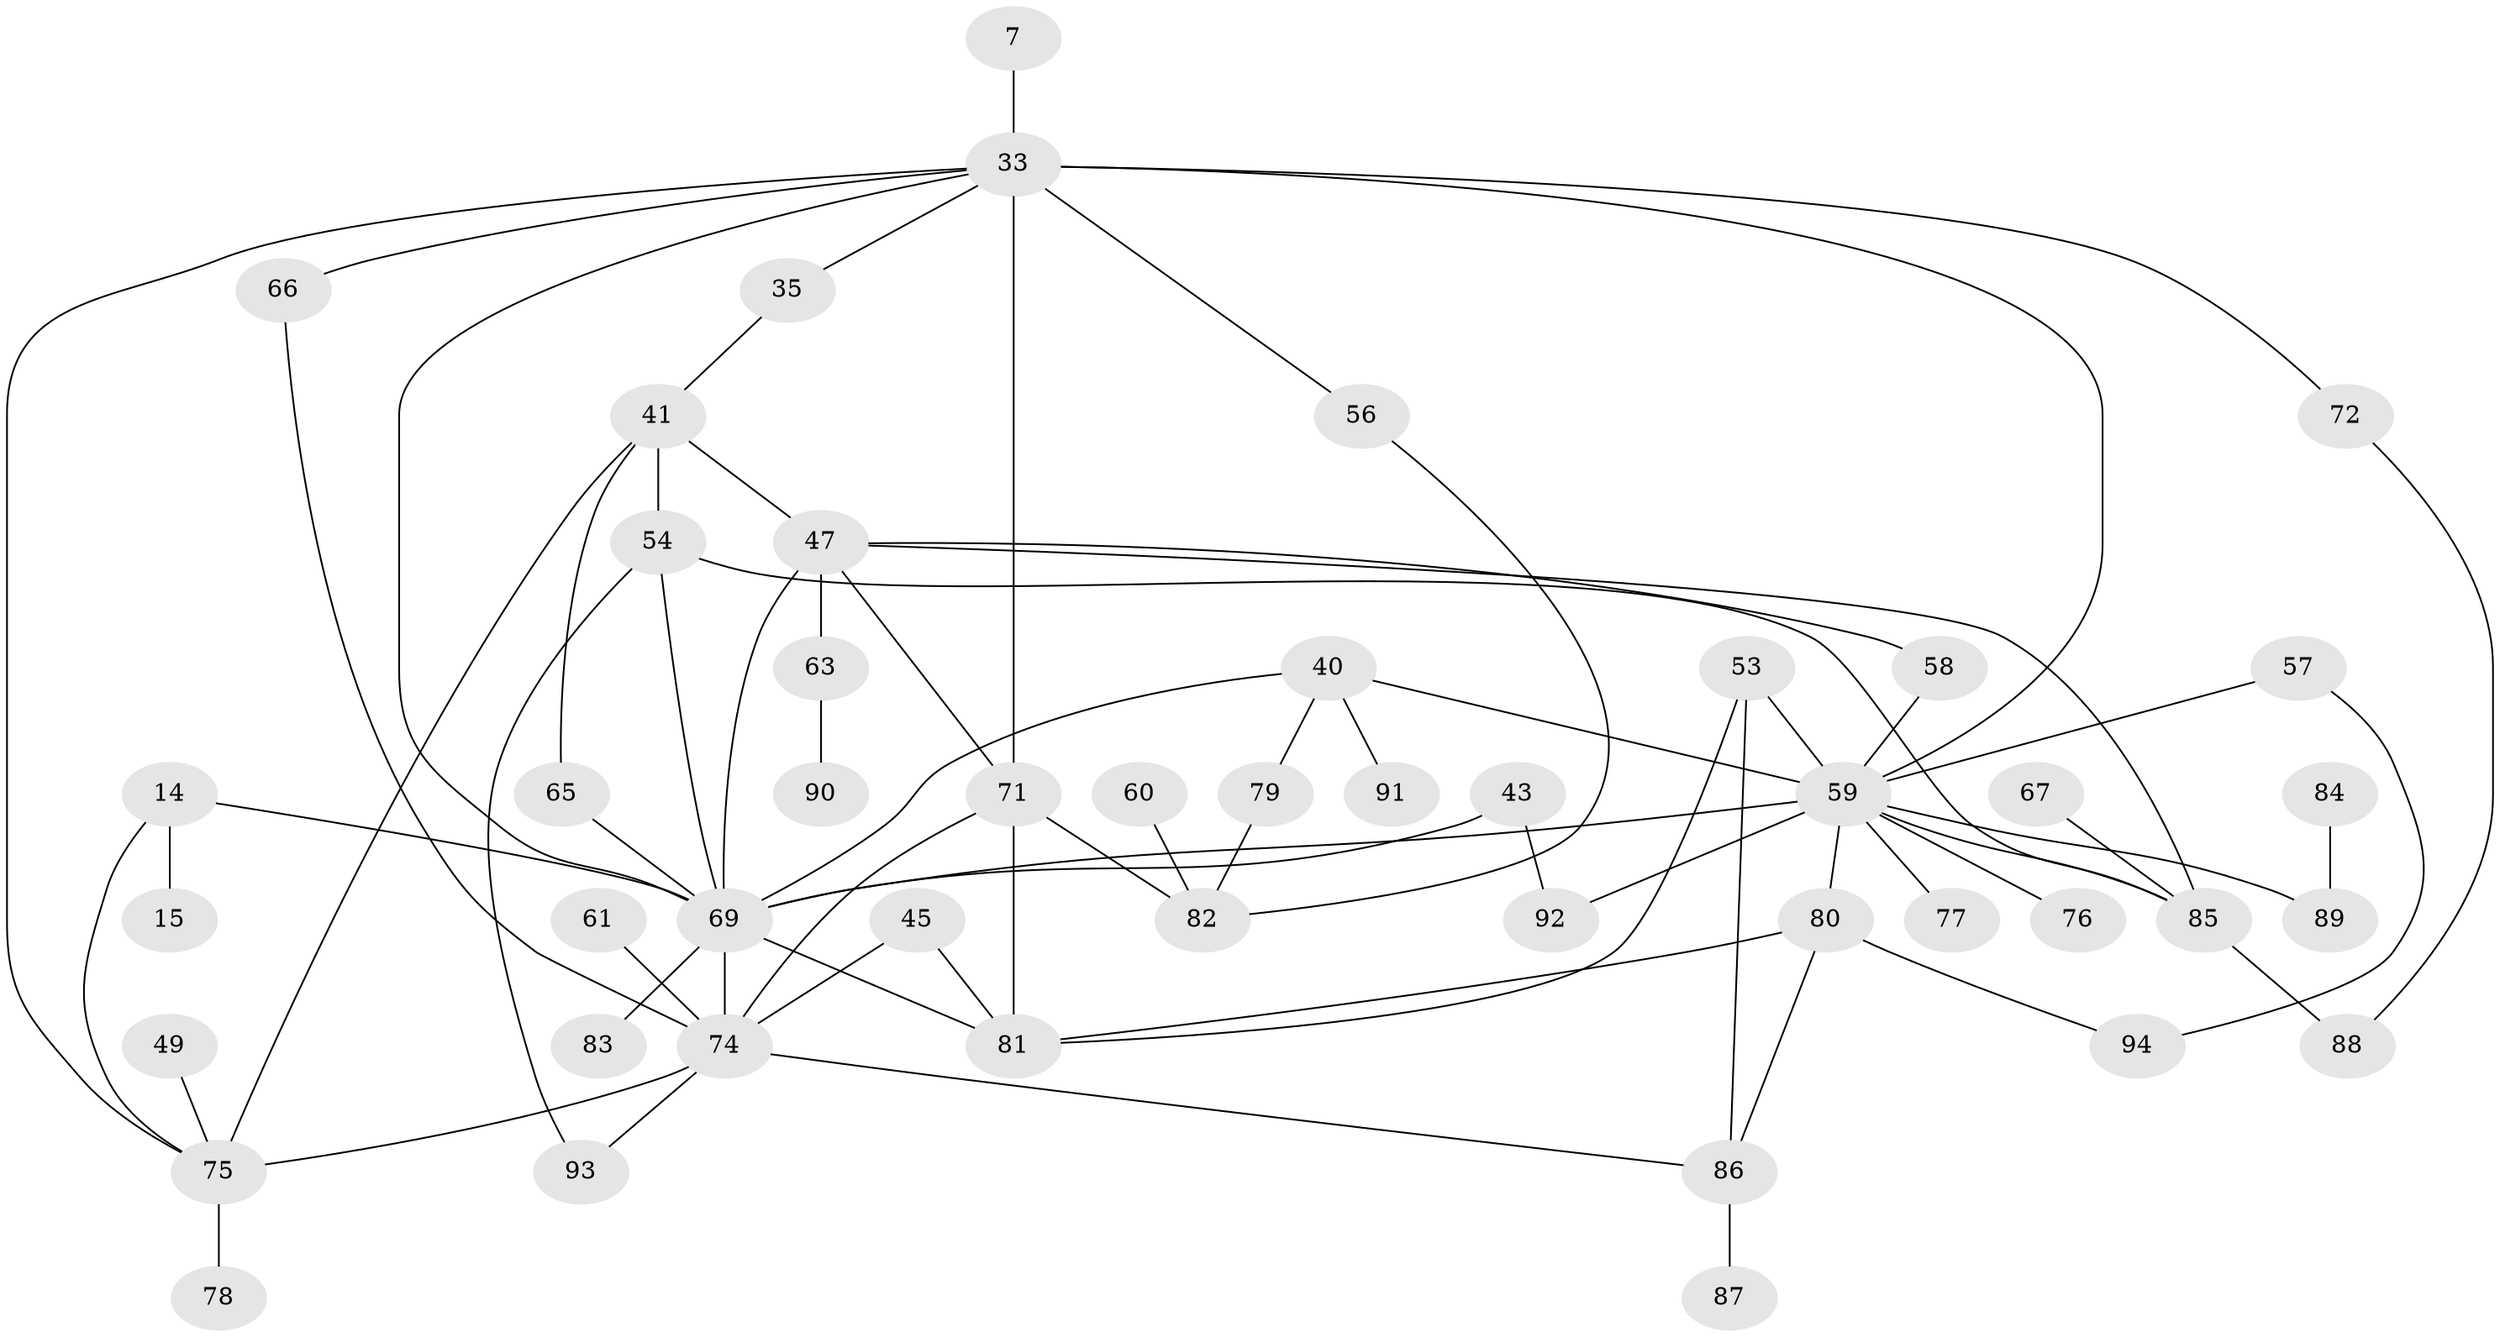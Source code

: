 // original degree distribution, {8: 0.010638297872340425, 6: 0.05319148936170213, 4: 0.14893617021276595, 3: 0.18085106382978725, 7: 0.031914893617021274, 1: 0.22340425531914893, 2: 0.3191489361702128, 5: 0.031914893617021274}
// Generated by graph-tools (version 1.1) at 2025/42/03/09/25 04:42:29]
// undirected, 47 vertices, 72 edges
graph export_dot {
graph [start="1"]
  node [color=gray90,style=filled];
  7;
  14;
  15;
  33 [super="+6"];
  35;
  40;
  41 [super="+18+11"];
  43;
  45;
  47 [super="+24"];
  49;
  53;
  54 [super="+31"];
  56 [super="+55"];
  57 [super="+51"];
  58 [super="+46+52"];
  59 [super="+28+16"];
  60;
  61;
  63;
  65 [super="+4"];
  66;
  67;
  69 [super="+8+1"];
  71 [super="+68+39+27+12"];
  72 [super="+32+44+70"];
  74 [super="+13+50"];
  75 [super="+29+22+19+34"];
  76;
  77;
  78;
  79;
  80 [super="+5+20+23+30+64"];
  81 [super="+42"];
  82 [super="+25"];
  83;
  84;
  85 [super="+48"];
  86 [super="+62"];
  87;
  88;
  89 [super="+36+73"];
  90;
  91;
  92;
  93;
  94;
  7 -- 33;
  14 -- 15;
  14 -- 69 [weight=2];
  14 -- 75;
  33 -- 66;
  33 -- 59 [weight=2];
  33 -- 35;
  33 -- 69;
  33 -- 72;
  33 -- 75;
  33 -- 71;
  33 -- 56;
  35 -- 41;
  40 -- 79;
  40 -- 91;
  40 -- 59;
  40 -- 69;
  41 -- 54 [weight=3];
  41 -- 65;
  41 -- 47;
  41 -- 75;
  43 -- 92;
  43 -- 69;
  45 -- 74;
  45 -- 81;
  47 -- 69 [weight=2];
  47 -- 58;
  47 -- 63;
  47 -- 85;
  47 -- 71;
  49 -- 75;
  53 -- 86 [weight=2];
  53 -- 59 [weight=2];
  53 -- 81;
  54 -- 85;
  54 -- 93;
  54 -- 69;
  56 -- 82;
  57 -- 59;
  57 -- 94;
  58 -- 59 [weight=2];
  59 -- 76;
  59 -- 77;
  59 -- 92;
  59 -- 85 [weight=2];
  59 -- 69;
  59 -- 80;
  59 -- 89;
  60 -- 82;
  61 -- 74;
  63 -- 90;
  65 -- 69 [weight=2];
  66 -- 74;
  67 -- 85;
  69 -- 83;
  69 -- 74 [weight=2];
  69 -- 81;
  71 -- 82;
  71 -- 81;
  71 -- 74;
  72 -- 88;
  74 -- 86;
  74 -- 93;
  74 -- 75 [weight=2];
  75 -- 78;
  79 -- 82;
  80 -- 81;
  80 -- 94;
  80 -- 86;
  84 -- 89;
  85 -- 88;
  86 -- 87;
}
